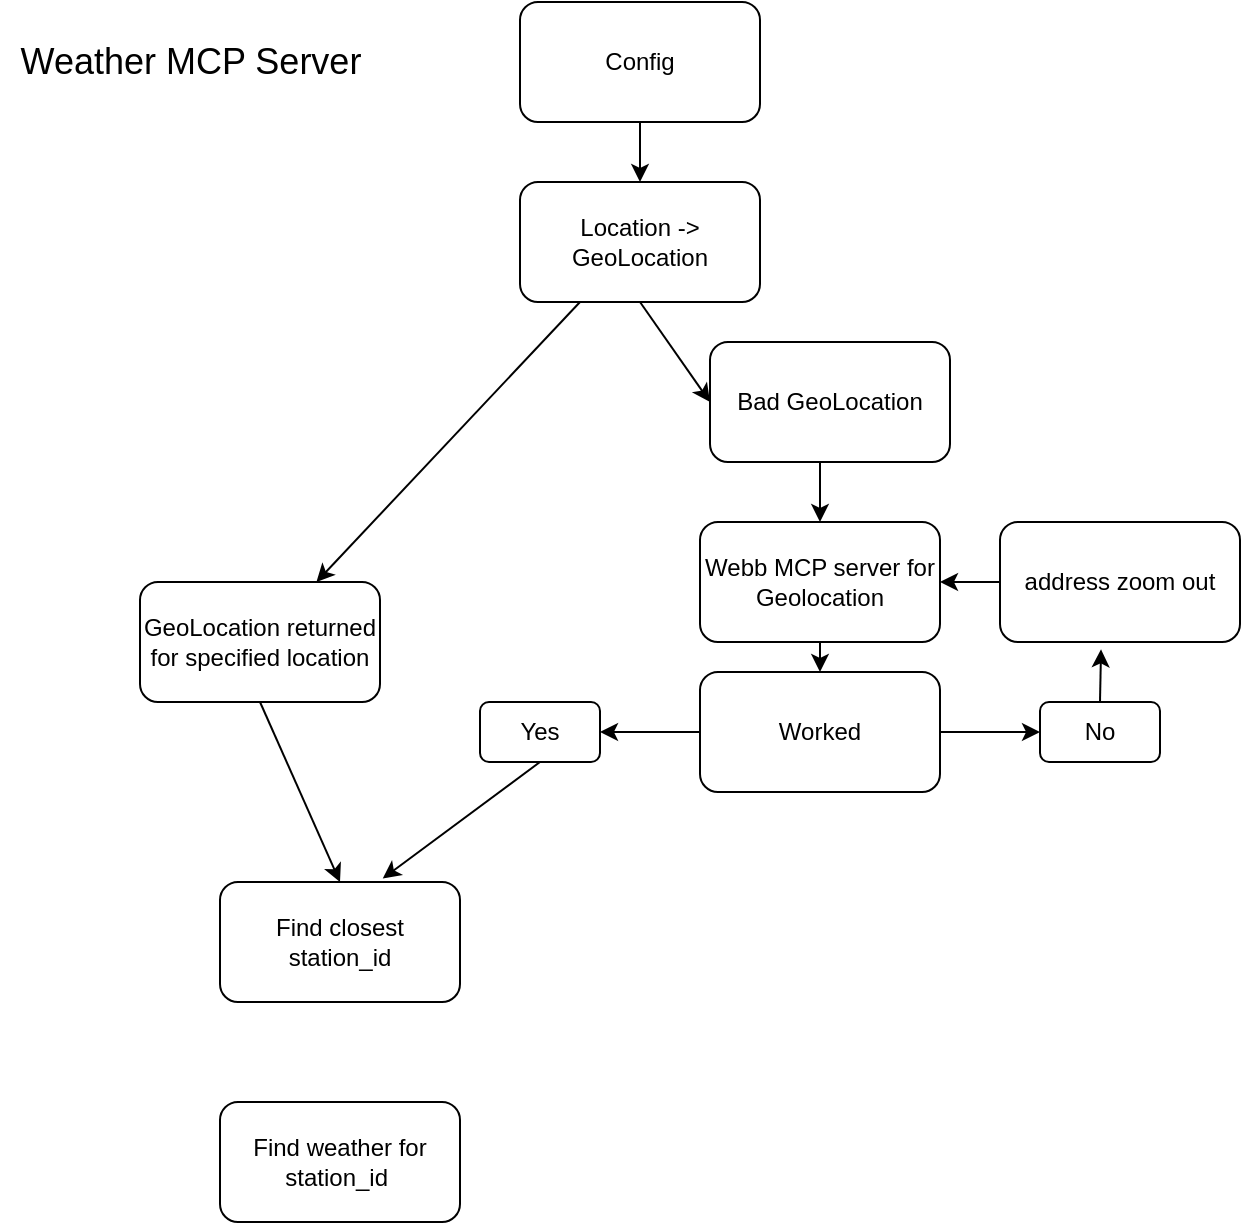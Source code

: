 <mxfile version="28.2.5">
  <diagram name="Page-1" id="gIB2PcYGDF00z7CizTmK">
    <mxGraphModel dx="1356" dy="770" grid="1" gridSize="10" guides="1" tooltips="1" connect="1" arrows="1" fold="1" page="1" pageScale="1" pageWidth="850" pageHeight="1100" math="0" shadow="0">
      <root>
        <mxCell id="0" />
        <mxCell id="1" parent="0" />
        <mxCell id="HinQC5C575GeXbxiz5a4-22" style="rounded=0;orthogonalLoop=1;jettySize=auto;html=1;exitX=0.5;exitY=1;exitDx=0;exitDy=0;entryX=0.5;entryY=0;entryDx=0;entryDy=0;" edge="1" parent="1" source="FaVO4pRgcLJsVCBSYs57-3" target="FaVO4pRgcLJsVCBSYs57-4">
          <mxGeometry relative="1" as="geometry" />
        </mxCell>
        <mxCell id="FaVO4pRgcLJsVCBSYs57-3" value="Config" style="rounded=1;whiteSpace=wrap;html=1;" parent="1" vertex="1">
          <mxGeometry x="270" y="30" width="120" height="60" as="geometry" />
        </mxCell>
        <mxCell id="HinQC5C575GeXbxiz5a4-3" style="rounded=0;orthogonalLoop=1;jettySize=auto;html=1;exitX=0.25;exitY=1;exitDx=0;exitDy=0;fontSize=14;labelBorderColor=none;" edge="1" parent="1" source="FaVO4pRgcLJsVCBSYs57-4" target="FaVO4pRgcLJsVCBSYs57-5">
          <mxGeometry relative="1" as="geometry" />
        </mxCell>
        <mxCell id="FaVO4pRgcLJsVCBSYs57-4" value="Location -&amp;gt; GeoLocation" style="rounded=1;whiteSpace=wrap;html=1;" parent="1" vertex="1">
          <mxGeometry x="270" y="120" width="120" height="60" as="geometry" />
        </mxCell>
        <mxCell id="HinQC5C575GeXbxiz5a4-20" style="rounded=0;orthogonalLoop=1;jettySize=auto;html=1;exitX=0.5;exitY=1;exitDx=0;exitDy=0;entryX=0.5;entryY=0;entryDx=0;entryDy=0;" edge="1" parent="1" source="FaVO4pRgcLJsVCBSYs57-5" target="HinQC5C575GeXbxiz5a4-18">
          <mxGeometry relative="1" as="geometry" />
        </mxCell>
        <mxCell id="FaVO4pRgcLJsVCBSYs57-5" value="GeoLocation returned for specified location" style="rounded=1;whiteSpace=wrap;html=1;" parent="1" vertex="1">
          <mxGeometry x="80" y="320" width="120" height="60" as="geometry" />
        </mxCell>
        <mxCell id="HinQC5C575GeXbxiz5a4-1" value="&lt;font style=&quot;font-size: 18px;&quot;&gt;Weather MCP Server&lt;/font&gt;" style="text;html=1;align=center;verticalAlign=middle;resizable=0;points=[];autosize=1;strokeColor=none;fillColor=none;" vertex="1" parent="1">
          <mxGeometry x="10" y="40" width="190" height="40" as="geometry" />
        </mxCell>
        <mxCell id="HinQC5C575GeXbxiz5a4-8" style="edgeStyle=orthogonalEdgeStyle;rounded=0;orthogonalLoop=1;jettySize=auto;html=1;exitX=0.5;exitY=1;exitDx=0;exitDy=0;entryX=0.5;entryY=0;entryDx=0;entryDy=0;" edge="1" parent="1" source="HinQC5C575GeXbxiz5a4-4" target="HinQC5C575GeXbxiz5a4-7">
          <mxGeometry relative="1" as="geometry" />
        </mxCell>
        <mxCell id="HinQC5C575GeXbxiz5a4-4" value="Bad GeoLocation" style="rounded=1;whiteSpace=wrap;html=1;" vertex="1" parent="1">
          <mxGeometry x="365" y="200" width="120" height="60" as="geometry" />
        </mxCell>
        <mxCell id="HinQC5C575GeXbxiz5a4-6" style="rounded=0;orthogonalLoop=1;jettySize=auto;html=1;exitX=0.5;exitY=1;exitDx=0;exitDy=0;fontSize=14;labelBorderColor=none;entryX=0;entryY=0.5;entryDx=0;entryDy=0;" edge="1" parent="1" source="FaVO4pRgcLJsVCBSYs57-4" target="HinQC5C575GeXbxiz5a4-4">
          <mxGeometry relative="1" as="geometry">
            <mxPoint x="333" y="350" as="sourcePoint" />
            <mxPoint x="300" y="410" as="targetPoint" />
          </mxGeometry>
        </mxCell>
        <mxCell id="HinQC5C575GeXbxiz5a4-17" style="edgeStyle=orthogonalEdgeStyle;rounded=0;orthogonalLoop=1;jettySize=auto;html=1;exitX=0.5;exitY=1;exitDx=0;exitDy=0;entryX=0.5;entryY=0;entryDx=0;entryDy=0;" edge="1" parent="1" source="HinQC5C575GeXbxiz5a4-7" target="HinQC5C575GeXbxiz5a4-9">
          <mxGeometry relative="1" as="geometry" />
        </mxCell>
        <mxCell id="HinQC5C575GeXbxiz5a4-7" value="Webb MCP server for Geolocation" style="rounded=1;whiteSpace=wrap;html=1;" vertex="1" parent="1">
          <mxGeometry x="360" y="290" width="120" height="60" as="geometry" />
        </mxCell>
        <mxCell id="HinQC5C575GeXbxiz5a4-12" style="rounded=0;orthogonalLoop=1;jettySize=auto;html=1;exitX=0;exitY=0.5;exitDx=0;exitDy=0;entryX=1;entryY=0.5;entryDx=0;entryDy=0;" edge="1" parent="1" source="HinQC5C575GeXbxiz5a4-9" target="HinQC5C575GeXbxiz5a4-11">
          <mxGeometry relative="1" as="geometry" />
        </mxCell>
        <mxCell id="HinQC5C575GeXbxiz5a4-13" style="rounded=0;orthogonalLoop=1;jettySize=auto;html=1;exitX=1;exitY=0.5;exitDx=0;exitDy=0;" edge="1" parent="1" source="HinQC5C575GeXbxiz5a4-9" target="HinQC5C575GeXbxiz5a4-10">
          <mxGeometry relative="1" as="geometry" />
        </mxCell>
        <mxCell id="HinQC5C575GeXbxiz5a4-9" value="Worked" style="rounded=1;whiteSpace=wrap;html=1;" vertex="1" parent="1">
          <mxGeometry x="360" y="365" width="120" height="60" as="geometry" />
        </mxCell>
        <mxCell id="HinQC5C575GeXbxiz5a4-10" value="No" style="rounded=1;whiteSpace=wrap;html=1;" vertex="1" parent="1">
          <mxGeometry x="530" y="380" width="60" height="30" as="geometry" />
        </mxCell>
        <mxCell id="HinQC5C575GeXbxiz5a4-11" value="Yes" style="rounded=1;whiteSpace=wrap;html=1;" vertex="1" parent="1">
          <mxGeometry x="250" y="380" width="60" height="30" as="geometry" />
        </mxCell>
        <mxCell id="HinQC5C575GeXbxiz5a4-16" style="edgeStyle=orthogonalEdgeStyle;rounded=0;orthogonalLoop=1;jettySize=auto;html=1;exitX=0;exitY=0.5;exitDx=0;exitDy=0;entryX=1;entryY=0.5;entryDx=0;entryDy=0;" edge="1" parent="1" source="HinQC5C575GeXbxiz5a4-14" target="HinQC5C575GeXbxiz5a4-7">
          <mxGeometry relative="1" as="geometry" />
        </mxCell>
        <mxCell id="HinQC5C575GeXbxiz5a4-14" value="address zoom out" style="rounded=1;whiteSpace=wrap;html=1;" vertex="1" parent="1">
          <mxGeometry x="510" y="290" width="120" height="60" as="geometry" />
        </mxCell>
        <mxCell id="HinQC5C575GeXbxiz5a4-15" style="edgeStyle=orthogonalEdgeStyle;rounded=0;orthogonalLoop=1;jettySize=auto;html=1;exitX=0.5;exitY=0;exitDx=0;exitDy=0;entryX=0.421;entryY=1.061;entryDx=0;entryDy=0;entryPerimeter=0;" edge="1" parent="1" source="HinQC5C575GeXbxiz5a4-10" target="HinQC5C575GeXbxiz5a4-14">
          <mxGeometry relative="1" as="geometry" />
        </mxCell>
        <mxCell id="HinQC5C575GeXbxiz5a4-18" value="Find closest station_id" style="rounded=1;whiteSpace=wrap;html=1;" vertex="1" parent="1">
          <mxGeometry x="120" y="470" width="120" height="60" as="geometry" />
        </mxCell>
        <mxCell id="HinQC5C575GeXbxiz5a4-19" value="Find weather for station_id&amp;nbsp;" style="rounded=1;whiteSpace=wrap;html=1;" vertex="1" parent="1">
          <mxGeometry x="120" y="580" width="120" height="60" as="geometry" />
        </mxCell>
        <mxCell id="HinQC5C575GeXbxiz5a4-21" style="rounded=0;orthogonalLoop=1;jettySize=auto;html=1;exitX=0.5;exitY=1;exitDx=0;exitDy=0;entryX=0.678;entryY=-0.029;entryDx=0;entryDy=0;entryPerimeter=0;" edge="1" parent="1" source="HinQC5C575GeXbxiz5a4-11" target="HinQC5C575GeXbxiz5a4-18">
          <mxGeometry relative="1" as="geometry" />
        </mxCell>
      </root>
    </mxGraphModel>
  </diagram>
</mxfile>
